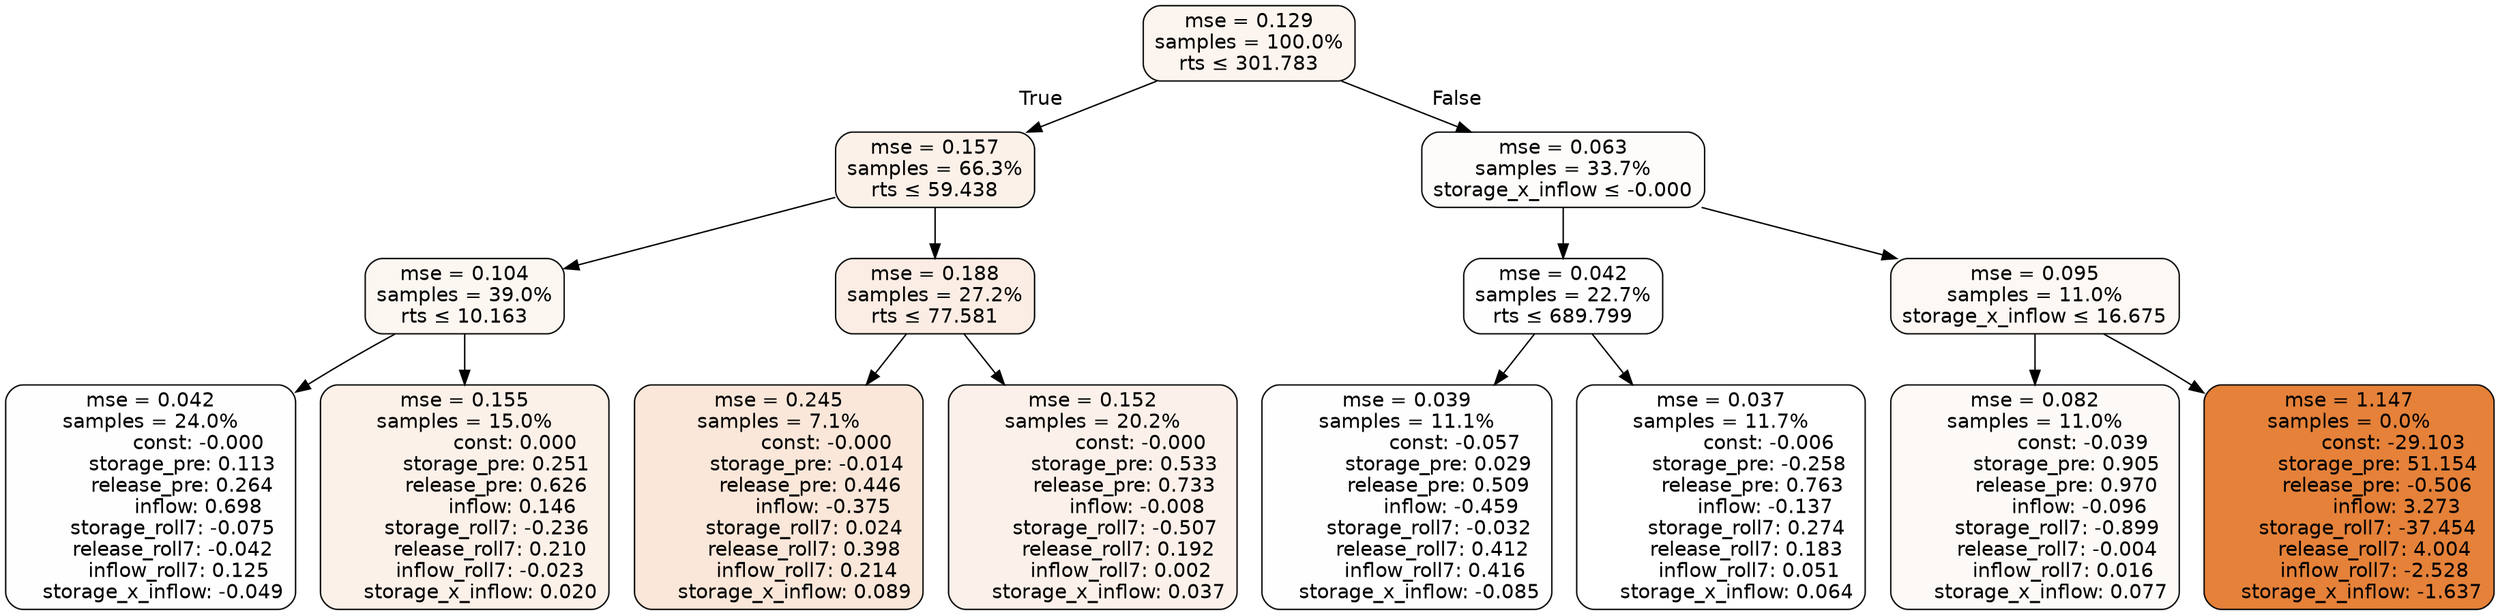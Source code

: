 digraph tree {
bgcolor="transparent"
node [shape=rectangle, style="filled, rounded", color="black", fontname=helvetica] ;
edge [fontname=helvetica] ;
	"0" [label="mse = 0.129
samples = 100.0%
rts &le; 301.783", fillcolor="#fcf4ee"]
	"1" [label="mse = 0.157
samples = 66.3%
rts &le; 59.438", fillcolor="#fcf1e9"]
	"2" [label="mse = 0.104
samples = 39.0%
rts &le; 10.163", fillcolor="#fdf7f2"]
	"3" [label="mse = 0.042
samples = 24.0%
               const: -0.000
          storage_pre: 0.113
          release_pre: 0.264
               inflow: 0.698
       storage_roll7: -0.075
       release_roll7: -0.042
         inflow_roll7: 0.125
    storage_x_inflow: -0.049", fillcolor="#fefefe"]
	"4" [label="mse = 0.155
samples = 15.0%
                const: 0.000
          storage_pre: 0.251
          release_pre: 0.626
               inflow: 0.146
       storage_roll7: -0.236
        release_roll7: 0.210
        inflow_roll7: -0.023
     storage_x_inflow: 0.020", fillcolor="#fcf1e9"]
	"5" [label="mse = 0.188
samples = 27.2%
rts &le; 77.581", fillcolor="#fbede4"]
	"6" [label="mse = 0.245
samples = 7.1%
               const: -0.000
         storage_pre: -0.014
          release_pre: 0.446
              inflow: -0.375
        storage_roll7: 0.024
        release_roll7: 0.398
         inflow_roll7: 0.214
     storage_x_inflow: 0.089", fillcolor="#fae7d9"]
	"7" [label="mse = 0.152
samples = 20.2%
               const: -0.000
          storage_pre: 0.533
          release_pre: 0.733
              inflow: -0.008
       storage_roll7: -0.507
        release_roll7: 0.192
         inflow_roll7: 0.002
     storage_x_inflow: 0.037", fillcolor="#fcf1ea"]
	"8" [label="mse = 0.063
samples = 33.7%
storage_x_inflow &le; -0.000", fillcolor="#fefcfa"]
	"9" [label="mse = 0.042
samples = 22.7%
rts &le; 689.799", fillcolor="#fefefe"]
	"10" [label="mse = 0.039
samples = 11.1%
               const: -0.057
          storage_pre: 0.029
          release_pre: 0.509
              inflow: -0.459
       storage_roll7: -0.032
        release_roll7: 0.412
         inflow_roll7: 0.416
    storage_x_inflow: -0.085", fillcolor="#fefefe"]
	"11" [label="mse = 0.037
samples = 11.7%
               const: -0.006
         storage_pre: -0.258
          release_pre: 0.763
              inflow: -0.137
        storage_roll7: 0.274
        release_roll7: 0.183
         inflow_roll7: 0.051
     storage_x_inflow: 0.064", fillcolor="#ffffff"]
	"12" [label="mse = 0.095
samples = 11.0%
storage_x_inflow &le; 16.675", fillcolor="#fdf8f4"]
	"13" [label="mse = 0.082
samples = 11.0%
               const: -0.039
          storage_pre: 0.905
          release_pre: 0.970
              inflow: -0.096
       storage_roll7: -0.899
       release_roll7: -0.004
         inflow_roll7: 0.016
     storage_x_inflow: 0.077", fillcolor="#fdf9f6"]
	"14" [label="mse = 1.147
samples = 0.0%
              const: -29.103
         storage_pre: 51.154
         release_pre: -0.506
               inflow: 3.273
      storage_roll7: -37.454
        release_roll7: 4.004
        inflow_roll7: -2.528
    storage_x_inflow: -1.637", fillcolor="#e58139"]

	"0" -> "1" [labeldistance=2.5, labelangle=45, headlabel="True"]
	"1" -> "2"
	"2" -> "3"
	"2" -> "4"
	"1" -> "5"
	"5" -> "6"
	"5" -> "7"
	"0" -> "8" [labeldistance=2.5, labelangle=-45, headlabel="False"]
	"8" -> "9"
	"9" -> "10"
	"9" -> "11"
	"8" -> "12"
	"12" -> "13"
	"12" -> "14"
}